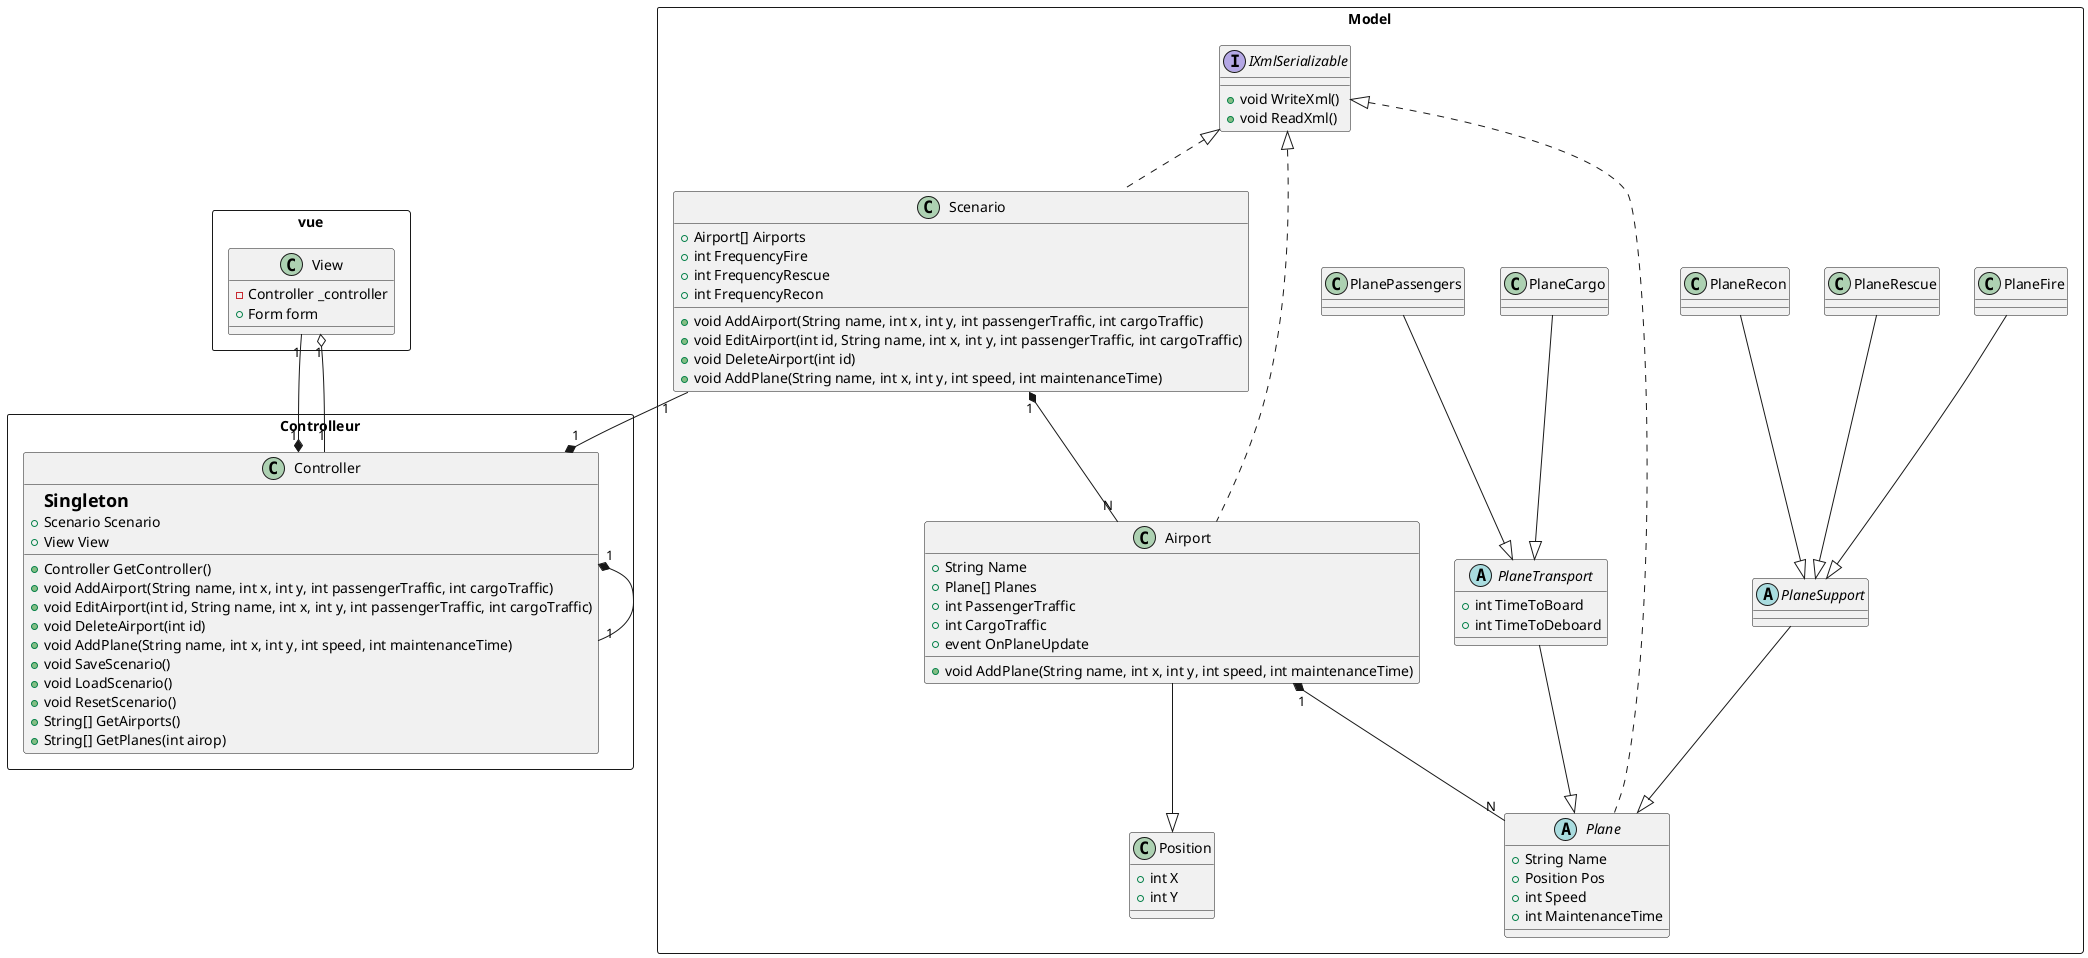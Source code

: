 ﻿@startuml

rectangle vue {
	class View {
		-Controller _controller
		+Form form
	}
}

rectangle Controlleur {
class Controller {
	=Singleton
	+ Scenario Scenario
	+ View View
	+ Controller GetController()
	+ void AddAirport(String name, int x, int y, int passengerTraffic, int cargoTraffic)
	+ void EditAirport(int id, String name, int x, int y, int passengerTraffic, int cargoTraffic)
	+ void DeleteAirport(int id)
	+ void AddPlane(String name, int x, int y, int speed, int maintenanceTime)
	+ void SaveScenario()
	+ void LoadScenario()
	+ void ResetScenario()
	+ String[] GetAirports()
	+ String[] GetPlanes(int airop)
}
}

rectangle Model {
class Scenario {
	+ Airport[] Airports 
	+ int FrequencyFire
	+ int FrequencyRescue
	+ int FrequencyRecon
	+ void AddAirport(String name, int x, int y, int passengerTraffic, int cargoTraffic)
	+ void EditAirport(int id, String name, int x, int y, int passengerTraffic, int cargoTraffic)
	+ void DeleteAirport(int id)
	+ void AddPlane(String name, int x, int y, int speed, int maintenanceTime)
}

interface IXmlSerializable {
	+ void WriteXml()
	+ void ReadXml()
}

class Position {
	+ int X
	+ int Y
}

abstract class Plane {
	+ String Name
	+ Position Pos
	+ int Speed
	+ int MaintenanceTime
}

abstract class PlaneTransport {
	+ int TimeToBoard
	+ int TimeToDeboard
}

abstract class PlaneSupport {
}

class Airport {
	+ String Name
	+ Plane[] Planes
	+ int PassengerTraffic
	+ int CargoTraffic
	+ event OnPlaneUpdate
	+ void AddPlane(String name, int x, int y, int speed, int maintenanceTime)
}

class PlaneCargo {}
class PlaneRecon{}
class PlanePassengers{}
class PlaneFire{}
class PlaneRescue{}
}

PlaneTransport --|> Plane
PlaneSupport --|> Plane
PlaneCargo --|> PlaneTransport
PlanePassengers --|> PlaneTransport
PlaneFire --|> PlaneSupport
PlaneRescue --|> PlaneSupport
PlaneRecon --|> PlaneSupport
Airport --|> Position
Airport "1" *-- "N" Plane
Scenario "1" *-- "N" Airport
Scenario "1" --* "1" Controller
Controller "1" *-- "1" View
View "1" o-- "1" Controller
Controller "1" *-- "1" Controller

IXmlSerializable <|-. Scenario
IXmlSerializable <|-. Plane
IXmlSerializable <|-. Airport
@enduml